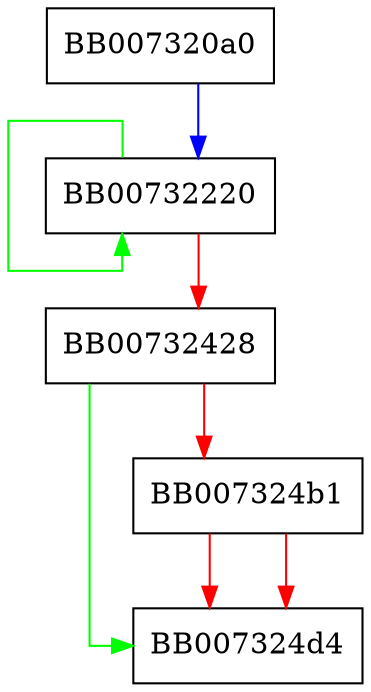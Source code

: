 digraph ChaCha20_8xvl {
  node [shape="box"];
  graph [splines=ortho];
  BB007320a0 -> BB00732220 [color="blue"];
  BB00732220 -> BB00732220 [color="green"];
  BB00732220 -> BB00732428 [color="red"];
  BB00732428 -> BB007324d4 [color="green"];
  BB00732428 -> BB007324b1 [color="red"];
  BB007324b1 -> BB007324d4 [color="red"];
  BB007324b1 -> BB007324d4 [color="red"];
}
